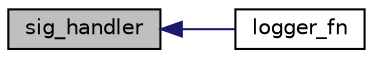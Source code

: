digraph "sig_handler"
{
  edge [fontname="Helvetica",fontsize="10",labelfontname="Helvetica",labelfontsize="10"];
  node [fontname="Helvetica",fontsize="10",shape=record];
  rankdir="LR";
  Node1 [label="sig_handler",height=0.2,width=0.4,color="black", fillcolor="grey75", style="filled", fontcolor="black"];
  Node1 -> Node2 [dir="back",color="midnightblue",fontsize="10",style="solid"];
  Node2 [label="logger_fn",height=0.2,width=0.4,color="black", fillcolor="white", style="filled",URL="$logger_8h.html#aab6cd4e66af04ba25724dcf4b19d56ef",tooltip="Entry point for logger thread. "];
}
